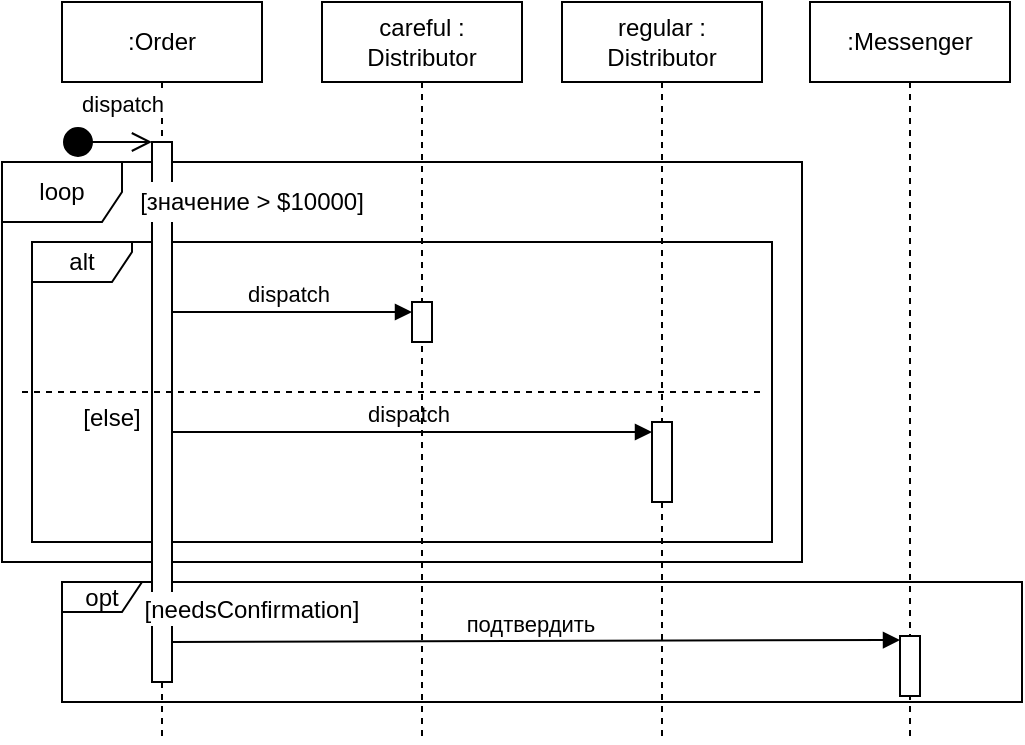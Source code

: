 <mxfile version="22.1.0" type="device">
  <diagram name="Страница — 1" id="qOUhVUbfRyW9krve8uwG">
    <mxGraphModel dx="951" dy="545" grid="0" gridSize="10" guides="1" tooltips="1" connect="1" arrows="1" fold="1" page="1" pageScale="1" pageWidth="827" pageHeight="1169" background="#FFFFFF" math="0" shadow="0">
      <root>
        <mxCell id="0" />
        <mxCell id="1" parent="0" />
        <mxCell id="4RLCPVnjVEkTh-LawadL-25" value="подтвердить" style="html=1;verticalAlign=bottom;startArrow=oval;endArrow=block;startSize=8;curved=0;rounded=0;entryX=0;entryY=0;entryDx=0;entryDy=5;" edge="1" parent="1">
          <mxGeometry relative="1" as="geometry">
            <mxPoint x="90" y="390" as="sourcePoint" />
            <mxPoint x="459" y="389" as="targetPoint" />
          </mxGeometry>
        </mxCell>
        <mxCell id="4RLCPVnjVEkTh-LawadL-19" value="dispatch" style="html=1;verticalAlign=bottom;startArrow=oval;endArrow=block;startSize=8;curved=0;rounded=0;entryX=0;entryY=0;entryDx=0;entryDy=5;" edge="1" target="4RLCPVnjVEkTh-LawadL-18" parent="1">
          <mxGeometry relative="1" as="geometry">
            <mxPoint x="90" y="285" as="sourcePoint" />
          </mxGeometry>
        </mxCell>
        <mxCell id="4RLCPVnjVEkTh-LawadL-17" value="dispatch" style="html=1;verticalAlign=bottom;startArrow=oval;endArrow=block;startSize=8;curved=0;rounded=0;entryX=0;entryY=0;entryDx=0;entryDy=5;entryPerimeter=0;" edge="1" target="4RLCPVnjVEkTh-LawadL-16" parent="1">
          <mxGeometry relative="1" as="geometry">
            <mxPoint x="90" y="225" as="sourcePoint" />
          </mxGeometry>
        </mxCell>
        <mxCell id="4RLCPVnjVEkTh-LawadL-22" value="opt" style="shape=umlFrame;whiteSpace=wrap;html=1;pointerEvents=0;width=40;height=15;" vertex="1" parent="1">
          <mxGeometry x="40" y="360" width="480" height="60" as="geometry" />
        </mxCell>
        <mxCell id="4RLCPVnjVEkTh-LawadL-14" value="loop" style="shape=umlFrame;whiteSpace=wrap;html=1;pointerEvents=0;" vertex="1" parent="1">
          <mxGeometry x="10" y="150" width="400" height="200" as="geometry" />
        </mxCell>
        <mxCell id="4RLCPVnjVEkTh-LawadL-15" value="alt" style="shape=umlFrame;whiteSpace=wrap;html=1;pointerEvents=0;width=50;height=20;" vertex="1" parent="1">
          <mxGeometry x="25" y="190" width="370" height="150" as="geometry" />
        </mxCell>
        <mxCell id="4RLCPVnjVEkTh-LawadL-8" value=":Order" style="shape=umlLifeline;perimeter=lifelinePerimeter;whiteSpace=wrap;html=1;container=1;dropTarget=0;collapsible=0;recursiveResize=0;outlineConnect=0;portConstraint=eastwest;newEdgeStyle={&quot;curved&quot;:0,&quot;rounded&quot;:0};" vertex="1" parent="1">
          <mxGeometry x="40" y="70" width="100" height="370" as="geometry" />
        </mxCell>
        <mxCell id="4RLCPVnjVEkTh-LawadL-13" value="" style="html=1;points=[[0,0,0,0,5],[0,1,0,0,-5],[1,0,0,0,5],[1,1,0,0,-5]];perimeter=orthogonalPerimeter;outlineConnect=0;targetShapes=umlLifeline;portConstraint=eastwest;newEdgeStyle={&quot;curved&quot;:0,&quot;rounded&quot;:0};" vertex="1" parent="4RLCPVnjVEkTh-LawadL-8">
          <mxGeometry x="45" y="70" width="10" height="270" as="geometry" />
        </mxCell>
        <mxCell id="4RLCPVnjVEkTh-LawadL-9" value="careful : Distributor" style="shape=umlLifeline;perimeter=lifelinePerimeter;whiteSpace=wrap;html=1;container=1;dropTarget=0;collapsible=0;recursiveResize=0;outlineConnect=0;portConstraint=eastwest;newEdgeStyle={&quot;curved&quot;:0,&quot;rounded&quot;:0};" vertex="1" parent="1">
          <mxGeometry x="170" y="70" width="100" height="370" as="geometry" />
        </mxCell>
        <mxCell id="4RLCPVnjVEkTh-LawadL-10" value="regular : Distributor" style="shape=umlLifeline;perimeter=lifelinePerimeter;whiteSpace=wrap;html=1;container=1;dropTarget=0;collapsible=0;recursiveResize=0;outlineConnect=0;portConstraint=eastwest;newEdgeStyle={&quot;curved&quot;:0,&quot;rounded&quot;:0};" vertex="1" parent="1">
          <mxGeometry x="290" y="70" width="100" height="370" as="geometry" />
        </mxCell>
        <mxCell id="4RLCPVnjVEkTh-LawadL-18" value="" style="html=1;points=[[0,0,0,0,5],[0,1,0,0,-5],[1,0,0,0,5],[1,1,0,0,-5]];perimeter=orthogonalPerimeter;outlineConnect=0;targetShapes=umlLifeline;portConstraint=eastwest;newEdgeStyle={&quot;curved&quot;:0,&quot;rounded&quot;:0};" vertex="1" parent="4RLCPVnjVEkTh-LawadL-10">
          <mxGeometry x="45" y="210" width="10" height="40" as="geometry" />
        </mxCell>
        <mxCell id="4RLCPVnjVEkTh-LawadL-11" value=":Messenger" style="shape=umlLifeline;perimeter=lifelinePerimeter;whiteSpace=wrap;html=1;container=1;dropTarget=0;collapsible=0;recursiveResize=0;outlineConnect=0;portConstraint=eastwest;newEdgeStyle={&quot;curved&quot;:0,&quot;rounded&quot;:0};" vertex="1" parent="1">
          <mxGeometry x="414" y="70" width="100" height="370" as="geometry" />
        </mxCell>
        <mxCell id="4RLCPVnjVEkTh-LawadL-12" value="dispatch" style="html=1;verticalAlign=bottom;startArrow=circle;startFill=1;endArrow=open;startSize=6;endSize=8;curved=0;rounded=0;" edge="1" parent="1" target="4RLCPVnjVEkTh-LawadL-13">
          <mxGeometry x="0.333" y="10" width="80" relative="1" as="geometry">
            <mxPoint x="40" y="140" as="sourcePoint" />
            <mxPoint x="80" y="140" as="targetPoint" />
            <mxPoint as="offset" />
          </mxGeometry>
        </mxCell>
        <mxCell id="4RLCPVnjVEkTh-LawadL-16" value="" style="html=1;points=[[0,0,0,0,5],[0,1,0,0,-5],[1,0,0,0,5],[1,1,0,0,-5]];perimeter=orthogonalPerimeter;outlineConnect=0;targetShapes=umlLifeline;portConstraint=eastwest;newEdgeStyle={&quot;curved&quot;:0,&quot;rounded&quot;:0};" vertex="1" parent="1">
          <mxGeometry x="215" y="220" width="10" height="20" as="geometry" />
        </mxCell>
        <mxCell id="4RLCPVnjVEkTh-LawadL-21" value="" style="line;strokeWidth=1;fillColor=none;align=left;verticalAlign=middle;spacingTop=-1;spacingLeft=3;spacingRight=3;rotatable=0;labelPosition=right;points=[];portConstraint=eastwest;strokeColor=inherit;dashed=1;" vertex="1" parent="1">
          <mxGeometry x="20" y="261" width="370" height="8" as="geometry" />
        </mxCell>
        <mxCell id="4RLCPVnjVEkTh-LawadL-24" value="" style="html=1;points=[[0,0,0,0,5],[0,1,0,0,-5],[1,0,0,0,5],[1,1,0,0,-5]];perimeter=orthogonalPerimeter;outlineConnect=0;targetShapes=umlLifeline;portConstraint=eastwest;newEdgeStyle={&quot;curved&quot;:0,&quot;rounded&quot;:0};" vertex="1" parent="1">
          <mxGeometry x="459" y="387" width="10" height="30" as="geometry" />
        </mxCell>
        <mxCell id="4RLCPVnjVEkTh-LawadL-26" value="[needsConfirmation]" style="text;align=center;html=1;verticalAlign=middle;whiteSpace=wrap;rounded=0;fillColor=default;" vertex="1" parent="1">
          <mxGeometry x="80" y="365" width="110" height="17" as="geometry" />
        </mxCell>
        <mxCell id="4RLCPVnjVEkTh-LawadL-27" value="[else]" style="text;align=center;html=1;verticalAlign=middle;whiteSpace=wrap;rounded=0;fillColor=default;" vertex="1" parent="1">
          <mxGeometry x="50" y="269" width="30" height="17" as="geometry" />
        </mxCell>
        <mxCell id="4RLCPVnjVEkTh-LawadL-28" value="[значение &amp;gt; $10000]" style="text;align=center;html=1;verticalAlign=middle;whiteSpace=wrap;rounded=0;fillColor=default;direction=south;" vertex="1" parent="1">
          <mxGeometry x="78.25" y="160" width="113.5" height="20" as="geometry" />
        </mxCell>
      </root>
    </mxGraphModel>
  </diagram>
</mxfile>
